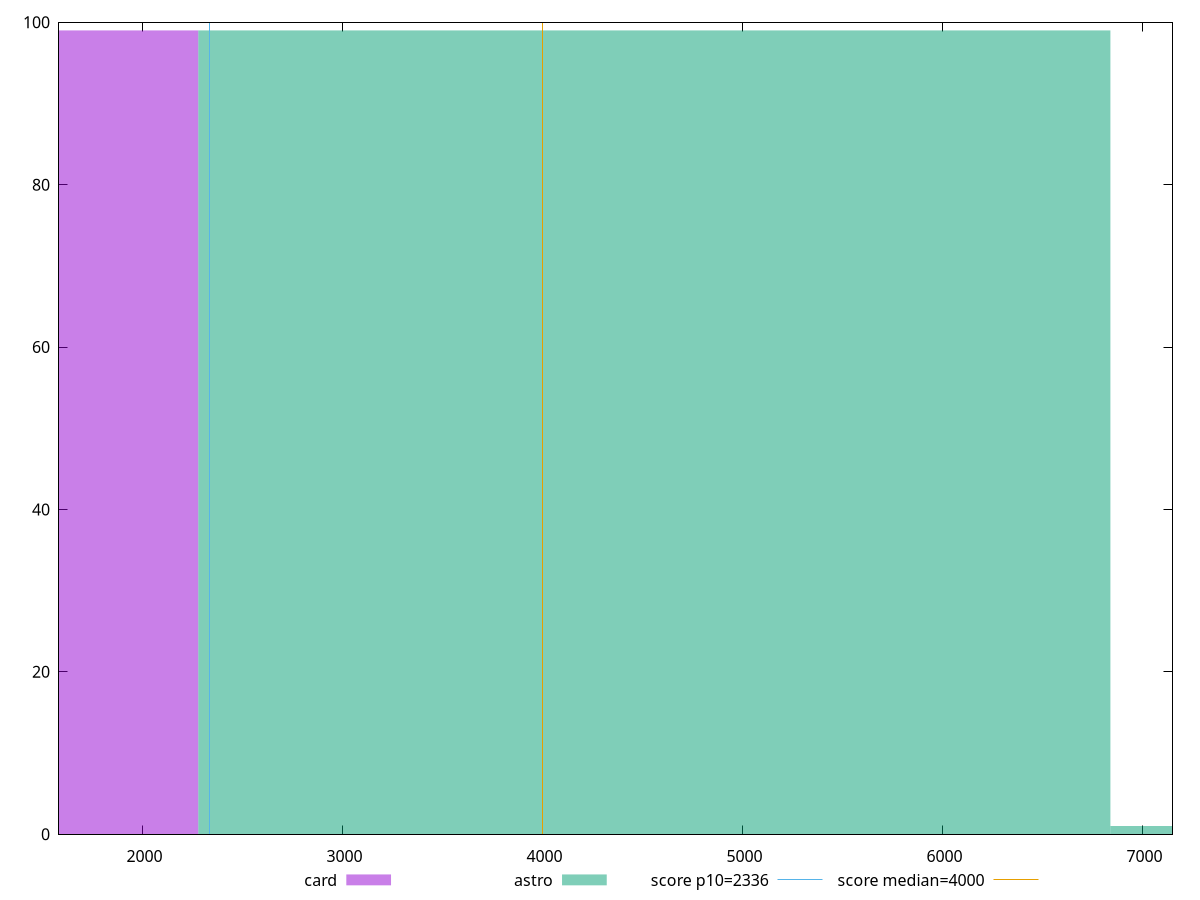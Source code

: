 reset

$card <<EOF
0 99
EOF

$astro <<EOF
4559.5406113505205 99
9119.081222701041 1
EOF

set key outside below
set boxwidth 4559.5406113505205
set xrange [1583.1881999999998:7149.7955]
set yrange [0:100]
set trange [0:100]
set style fill transparent solid 0.5 noborder

set parametric
set terminal svg size 640, 500 enhanced background rgb 'white'
set output "reports/report_00030_2021-02-24T20-42-31.540Z/first-meaningful-paint/comparison/histogram/2_vs_3.svg"

plot $card title "card" with boxes, \
     $astro title "astro" with boxes, \
     2336,t title "score p10=2336", \
     4000,t title "score median=4000"

reset
